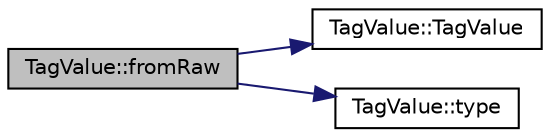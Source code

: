 digraph "TagValue::fromRaw"
{
 // LATEX_PDF_SIZE
  edge [fontname="Helvetica",fontsize="10",labelfontname="Helvetica",labelfontsize="10"];
  node [fontname="Helvetica",fontsize="10",shape=record];
  rankdir="LR";
  Node1 [label="TagValue::fromRaw",height=0.2,width=0.4,color="black", fillcolor="grey75", style="filled", fontcolor="black",tooltip=" "];
  Node1 -> Node2 [color="midnightblue",fontsize="10",style="solid",fontname="Helvetica"];
  Node2 [label="TagValue::TagValue",height=0.2,width=0.4,color="black", fillcolor="white", style="filled",URL="$class_tag_value.html#a5207b861df2569dd9b8f74375ecc3740",tooltip=" "];
  Node1 -> Node3 [color="midnightblue",fontsize="10",style="solid",fontname="Helvetica"];
  Node3 [label="TagValue::type",height=0.2,width=0.4,color="black", fillcolor="white", style="filled",URL="$class_tag_value.html#a552de8ae14f88b953752a3ee95572592",tooltip=" "];
}
